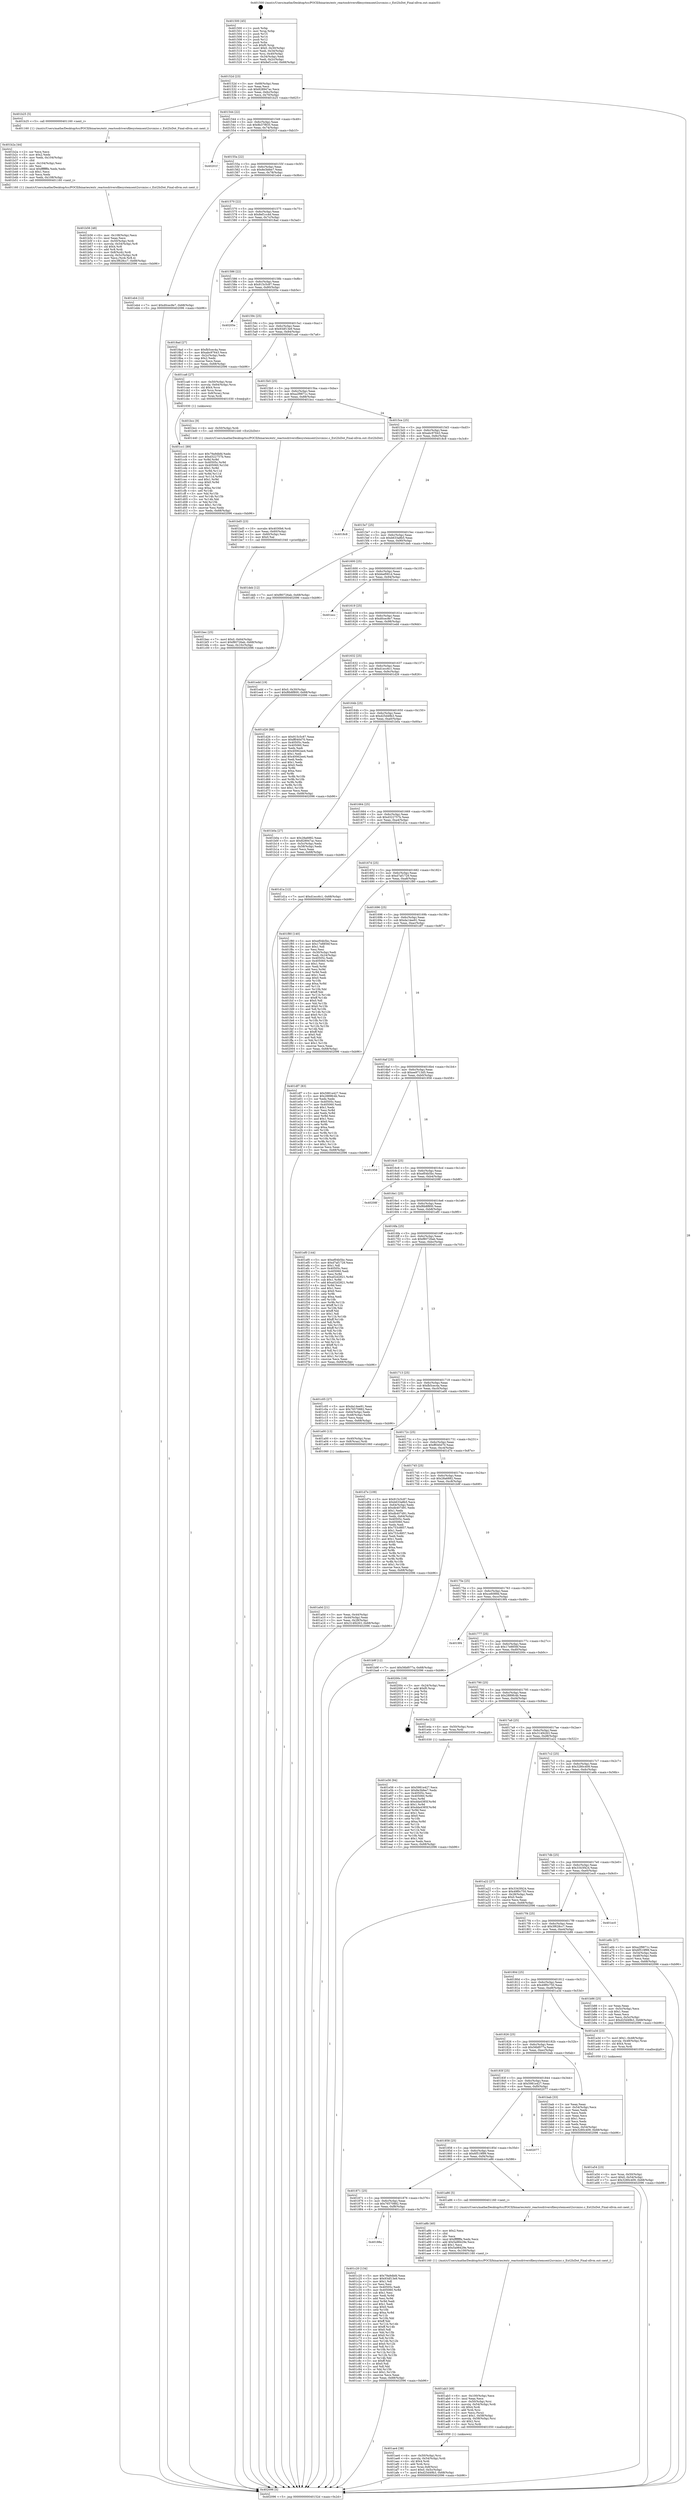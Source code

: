 digraph "0x401500" {
  label = "0x401500 (/mnt/c/Users/mathe/Desktop/tcc/POCII/binaries/extr_reactosdriversfilesystemsext2srcmisc.c_Ext2IsDot_Final-ollvm.out::main(0))"
  labelloc = "t"
  node[shape=record]

  Entry [label="",width=0.3,height=0.3,shape=circle,fillcolor=black,style=filled]
  "0x40152d" [label="{
     0x40152d [23]\l
     | [instrs]\l
     &nbsp;&nbsp;0x40152d \<+3\>: mov -0x68(%rbp),%eax\l
     &nbsp;&nbsp;0x401530 \<+2\>: mov %eax,%ecx\l
     &nbsp;&nbsp;0x401532 \<+6\>: sub $0x828947ac,%ecx\l
     &nbsp;&nbsp;0x401538 \<+3\>: mov %eax,-0x6c(%rbp)\l
     &nbsp;&nbsp;0x40153b \<+3\>: mov %ecx,-0x70(%rbp)\l
     &nbsp;&nbsp;0x40153e \<+6\>: je 0000000000401b25 \<main+0x625\>\l
  }"]
  "0x401b25" [label="{
     0x401b25 [5]\l
     | [instrs]\l
     &nbsp;&nbsp;0x401b25 \<+5\>: call 0000000000401160 \<next_i\>\l
     | [calls]\l
     &nbsp;&nbsp;0x401160 \{1\} (/mnt/c/Users/mathe/Desktop/tcc/POCII/binaries/extr_reactosdriversfilesystemsext2srcmisc.c_Ext2IsDot_Final-ollvm.out::next_i)\l
  }"]
  "0x401544" [label="{
     0x401544 [22]\l
     | [instrs]\l
     &nbsp;&nbsp;0x401544 \<+5\>: jmp 0000000000401549 \<main+0x49\>\l
     &nbsp;&nbsp;0x401549 \<+3\>: mov -0x6c(%rbp),%eax\l
     &nbsp;&nbsp;0x40154c \<+5\>: sub $0x8b37f835,%eax\l
     &nbsp;&nbsp;0x401551 \<+3\>: mov %eax,-0x74(%rbp)\l
     &nbsp;&nbsp;0x401554 \<+6\>: je 000000000040201f \<main+0xb1f\>\l
  }"]
  Exit [label="",width=0.3,height=0.3,shape=circle,fillcolor=black,style=filled,peripheries=2]
  "0x40201f" [label="{
     0x40201f\l
  }", style=dashed]
  "0x40155a" [label="{
     0x40155a [22]\l
     | [instrs]\l
     &nbsp;&nbsp;0x40155a \<+5\>: jmp 000000000040155f \<main+0x5f\>\l
     &nbsp;&nbsp;0x40155f \<+3\>: mov -0x6c(%rbp),%eax\l
     &nbsp;&nbsp;0x401562 \<+5\>: sub $0x8e3bfee7,%eax\l
     &nbsp;&nbsp;0x401567 \<+3\>: mov %eax,-0x78(%rbp)\l
     &nbsp;&nbsp;0x40156a \<+6\>: je 0000000000401eb4 \<main+0x9b4\>\l
  }"]
  "0x401e56" [label="{
     0x401e56 [94]\l
     | [instrs]\l
     &nbsp;&nbsp;0x401e56 \<+5\>: mov $0x5981e427,%ecx\l
     &nbsp;&nbsp;0x401e5b \<+5\>: mov $0x8e3bfee7,%edx\l
     &nbsp;&nbsp;0x401e60 \<+7\>: mov 0x40505c,%esi\l
     &nbsp;&nbsp;0x401e67 \<+8\>: mov 0x405060,%r8d\l
     &nbsp;&nbsp;0x401e6f \<+3\>: mov %esi,%r9d\l
     &nbsp;&nbsp;0x401e72 \<+7\>: sub $0xdda4385f,%r9d\l
     &nbsp;&nbsp;0x401e79 \<+4\>: sub $0x1,%r9d\l
     &nbsp;&nbsp;0x401e7d \<+7\>: add $0xdda4385f,%r9d\l
     &nbsp;&nbsp;0x401e84 \<+4\>: imul %r9d,%esi\l
     &nbsp;&nbsp;0x401e88 \<+3\>: and $0x1,%esi\l
     &nbsp;&nbsp;0x401e8b \<+3\>: cmp $0x0,%esi\l
     &nbsp;&nbsp;0x401e8e \<+4\>: sete %r10b\l
     &nbsp;&nbsp;0x401e92 \<+4\>: cmp $0xa,%r8d\l
     &nbsp;&nbsp;0x401e96 \<+4\>: setl %r11b\l
     &nbsp;&nbsp;0x401e9a \<+3\>: mov %r10b,%bl\l
     &nbsp;&nbsp;0x401e9d \<+3\>: and %r11b,%bl\l
     &nbsp;&nbsp;0x401ea0 \<+3\>: xor %r11b,%r10b\l
     &nbsp;&nbsp;0x401ea3 \<+3\>: or %r10b,%bl\l
     &nbsp;&nbsp;0x401ea6 \<+3\>: test $0x1,%bl\l
     &nbsp;&nbsp;0x401ea9 \<+3\>: cmovne %edx,%ecx\l
     &nbsp;&nbsp;0x401eac \<+3\>: mov %ecx,-0x68(%rbp)\l
     &nbsp;&nbsp;0x401eaf \<+5\>: jmp 0000000000402096 \<main+0xb96\>\l
  }"]
  "0x401eb4" [label="{
     0x401eb4 [12]\l
     | [instrs]\l
     &nbsp;&nbsp;0x401eb4 \<+7\>: movl $0xd0cec8e7,-0x68(%rbp)\l
     &nbsp;&nbsp;0x401ebb \<+5\>: jmp 0000000000402096 \<main+0xb96\>\l
  }"]
  "0x401570" [label="{
     0x401570 [22]\l
     | [instrs]\l
     &nbsp;&nbsp;0x401570 \<+5\>: jmp 0000000000401575 \<main+0x75\>\l
     &nbsp;&nbsp;0x401575 \<+3\>: mov -0x6c(%rbp),%eax\l
     &nbsp;&nbsp;0x401578 \<+5\>: sub $0x8ef1cc4d,%eax\l
     &nbsp;&nbsp;0x40157d \<+3\>: mov %eax,-0x7c(%rbp)\l
     &nbsp;&nbsp;0x401580 \<+6\>: je 00000000004018ad \<main+0x3ad\>\l
  }"]
  "0x401cc1" [label="{
     0x401cc1 [89]\l
     | [instrs]\l
     &nbsp;&nbsp;0x401cc1 \<+5\>: mov $0x79a9dbfd,%edx\l
     &nbsp;&nbsp;0x401cc6 \<+5\>: mov $0xd322757b,%esi\l
     &nbsp;&nbsp;0x401ccb \<+3\>: xor %r8d,%r8d\l
     &nbsp;&nbsp;0x401cce \<+8\>: mov 0x40505c,%r9d\l
     &nbsp;&nbsp;0x401cd6 \<+8\>: mov 0x405060,%r10d\l
     &nbsp;&nbsp;0x401cde \<+4\>: sub $0x1,%r8d\l
     &nbsp;&nbsp;0x401ce2 \<+3\>: mov %r9d,%r11d\l
     &nbsp;&nbsp;0x401ce5 \<+3\>: add %r8d,%r11d\l
     &nbsp;&nbsp;0x401ce8 \<+4\>: imul %r11d,%r9d\l
     &nbsp;&nbsp;0x401cec \<+4\>: and $0x1,%r9d\l
     &nbsp;&nbsp;0x401cf0 \<+4\>: cmp $0x0,%r9d\l
     &nbsp;&nbsp;0x401cf4 \<+3\>: sete %bl\l
     &nbsp;&nbsp;0x401cf7 \<+4\>: cmp $0xa,%r10d\l
     &nbsp;&nbsp;0x401cfb \<+4\>: setl %r14b\l
     &nbsp;&nbsp;0x401cff \<+3\>: mov %bl,%r15b\l
     &nbsp;&nbsp;0x401d02 \<+3\>: and %r14b,%r15b\l
     &nbsp;&nbsp;0x401d05 \<+3\>: xor %r14b,%bl\l
     &nbsp;&nbsp;0x401d08 \<+3\>: or %bl,%r15b\l
     &nbsp;&nbsp;0x401d0b \<+4\>: test $0x1,%r15b\l
     &nbsp;&nbsp;0x401d0f \<+3\>: cmovne %esi,%edx\l
     &nbsp;&nbsp;0x401d12 \<+3\>: mov %edx,-0x68(%rbp)\l
     &nbsp;&nbsp;0x401d15 \<+5\>: jmp 0000000000402096 \<main+0xb96\>\l
  }"]
  "0x4018ad" [label="{
     0x4018ad [27]\l
     | [instrs]\l
     &nbsp;&nbsp;0x4018ad \<+5\>: mov $0xfb5cec4a,%eax\l
     &nbsp;&nbsp;0x4018b2 \<+5\>: mov $0xabc97643,%ecx\l
     &nbsp;&nbsp;0x4018b7 \<+3\>: mov -0x2c(%rbp),%edx\l
     &nbsp;&nbsp;0x4018ba \<+3\>: cmp $0x2,%edx\l
     &nbsp;&nbsp;0x4018bd \<+3\>: cmovne %ecx,%eax\l
     &nbsp;&nbsp;0x4018c0 \<+3\>: mov %eax,-0x68(%rbp)\l
     &nbsp;&nbsp;0x4018c3 \<+5\>: jmp 0000000000402096 \<main+0xb96\>\l
  }"]
  "0x401586" [label="{
     0x401586 [22]\l
     | [instrs]\l
     &nbsp;&nbsp;0x401586 \<+5\>: jmp 000000000040158b \<main+0x8b\>\l
     &nbsp;&nbsp;0x40158b \<+3\>: mov -0x6c(%rbp),%eax\l
     &nbsp;&nbsp;0x40158e \<+5\>: sub $0x915c5c87,%eax\l
     &nbsp;&nbsp;0x401593 \<+3\>: mov %eax,-0x80(%rbp)\l
     &nbsp;&nbsp;0x401596 \<+6\>: je 000000000040205e \<main+0xb5e\>\l
  }"]
  "0x402096" [label="{
     0x402096 [5]\l
     | [instrs]\l
     &nbsp;&nbsp;0x402096 \<+5\>: jmp 000000000040152d \<main+0x2d\>\l
  }"]
  "0x401500" [label="{
     0x401500 [45]\l
     | [instrs]\l
     &nbsp;&nbsp;0x401500 \<+1\>: push %rbp\l
     &nbsp;&nbsp;0x401501 \<+3\>: mov %rsp,%rbp\l
     &nbsp;&nbsp;0x401504 \<+2\>: push %r15\l
     &nbsp;&nbsp;0x401506 \<+2\>: push %r14\l
     &nbsp;&nbsp;0x401508 \<+2\>: push %r12\l
     &nbsp;&nbsp;0x40150a \<+1\>: push %rbx\l
     &nbsp;&nbsp;0x40150b \<+7\>: sub $0xf0,%rsp\l
     &nbsp;&nbsp;0x401512 \<+7\>: movl $0x0,-0x30(%rbp)\l
     &nbsp;&nbsp;0x401519 \<+3\>: mov %edi,-0x34(%rbp)\l
     &nbsp;&nbsp;0x40151c \<+4\>: mov %rsi,-0x40(%rbp)\l
     &nbsp;&nbsp;0x401520 \<+3\>: mov -0x34(%rbp),%edi\l
     &nbsp;&nbsp;0x401523 \<+3\>: mov %edi,-0x2c(%rbp)\l
     &nbsp;&nbsp;0x401526 \<+7\>: movl $0x8ef1cc4d,-0x68(%rbp)\l
  }"]
  "0x40188a" [label="{
     0x40188a\l
  }", style=dashed]
  "0x40205e" [label="{
     0x40205e\l
  }", style=dashed]
  "0x40159c" [label="{
     0x40159c [25]\l
     | [instrs]\l
     &nbsp;&nbsp;0x40159c \<+5\>: jmp 00000000004015a1 \<main+0xa1\>\l
     &nbsp;&nbsp;0x4015a1 \<+3\>: mov -0x6c(%rbp),%eax\l
     &nbsp;&nbsp;0x4015a4 \<+5\>: sub $0x93df13e9,%eax\l
     &nbsp;&nbsp;0x4015a9 \<+6\>: mov %eax,-0x84(%rbp)\l
     &nbsp;&nbsp;0x4015af \<+6\>: je 0000000000401ca6 \<main+0x7a6\>\l
  }"]
  "0x401c20" [label="{
     0x401c20 [134]\l
     | [instrs]\l
     &nbsp;&nbsp;0x401c20 \<+5\>: mov $0x79a9dbfd,%eax\l
     &nbsp;&nbsp;0x401c25 \<+5\>: mov $0x93df13e9,%ecx\l
     &nbsp;&nbsp;0x401c2a \<+2\>: mov $0x1,%dl\l
     &nbsp;&nbsp;0x401c2c \<+2\>: xor %esi,%esi\l
     &nbsp;&nbsp;0x401c2e \<+7\>: mov 0x40505c,%edi\l
     &nbsp;&nbsp;0x401c35 \<+8\>: mov 0x405060,%r8d\l
     &nbsp;&nbsp;0x401c3d \<+3\>: sub $0x1,%esi\l
     &nbsp;&nbsp;0x401c40 \<+3\>: mov %edi,%r9d\l
     &nbsp;&nbsp;0x401c43 \<+3\>: add %esi,%r9d\l
     &nbsp;&nbsp;0x401c46 \<+4\>: imul %r9d,%edi\l
     &nbsp;&nbsp;0x401c4a \<+3\>: and $0x1,%edi\l
     &nbsp;&nbsp;0x401c4d \<+3\>: cmp $0x0,%edi\l
     &nbsp;&nbsp;0x401c50 \<+4\>: sete %r10b\l
     &nbsp;&nbsp;0x401c54 \<+4\>: cmp $0xa,%r8d\l
     &nbsp;&nbsp;0x401c58 \<+4\>: setl %r11b\l
     &nbsp;&nbsp;0x401c5c \<+3\>: mov %r10b,%bl\l
     &nbsp;&nbsp;0x401c5f \<+3\>: xor $0xff,%bl\l
     &nbsp;&nbsp;0x401c62 \<+3\>: mov %r11b,%r14b\l
     &nbsp;&nbsp;0x401c65 \<+4\>: xor $0xff,%r14b\l
     &nbsp;&nbsp;0x401c69 \<+3\>: xor $0x0,%dl\l
     &nbsp;&nbsp;0x401c6c \<+3\>: mov %bl,%r15b\l
     &nbsp;&nbsp;0x401c6f \<+4\>: and $0x0,%r15b\l
     &nbsp;&nbsp;0x401c73 \<+3\>: and %dl,%r10b\l
     &nbsp;&nbsp;0x401c76 \<+3\>: mov %r14b,%r12b\l
     &nbsp;&nbsp;0x401c79 \<+4\>: and $0x0,%r12b\l
     &nbsp;&nbsp;0x401c7d \<+3\>: and %dl,%r11b\l
     &nbsp;&nbsp;0x401c80 \<+3\>: or %r10b,%r15b\l
     &nbsp;&nbsp;0x401c83 \<+3\>: or %r11b,%r12b\l
     &nbsp;&nbsp;0x401c86 \<+3\>: xor %r12b,%r15b\l
     &nbsp;&nbsp;0x401c89 \<+3\>: or %r14b,%bl\l
     &nbsp;&nbsp;0x401c8c \<+3\>: xor $0xff,%bl\l
     &nbsp;&nbsp;0x401c8f \<+3\>: or $0x0,%dl\l
     &nbsp;&nbsp;0x401c92 \<+2\>: and %dl,%bl\l
     &nbsp;&nbsp;0x401c94 \<+3\>: or %bl,%r15b\l
     &nbsp;&nbsp;0x401c97 \<+4\>: test $0x1,%r15b\l
     &nbsp;&nbsp;0x401c9b \<+3\>: cmovne %ecx,%eax\l
     &nbsp;&nbsp;0x401c9e \<+3\>: mov %eax,-0x68(%rbp)\l
     &nbsp;&nbsp;0x401ca1 \<+5\>: jmp 0000000000402096 \<main+0xb96\>\l
  }"]
  "0x401ca6" [label="{
     0x401ca6 [27]\l
     | [instrs]\l
     &nbsp;&nbsp;0x401ca6 \<+4\>: mov -0x50(%rbp),%rax\l
     &nbsp;&nbsp;0x401caa \<+4\>: movslq -0x64(%rbp),%rcx\l
     &nbsp;&nbsp;0x401cae \<+4\>: shl $0x4,%rcx\l
     &nbsp;&nbsp;0x401cb2 \<+3\>: add %rcx,%rax\l
     &nbsp;&nbsp;0x401cb5 \<+4\>: mov 0x8(%rax),%rax\l
     &nbsp;&nbsp;0x401cb9 \<+3\>: mov %rax,%rdi\l
     &nbsp;&nbsp;0x401cbc \<+5\>: call 0000000000401030 \<free@plt\>\l
     | [calls]\l
     &nbsp;&nbsp;0x401030 \{1\} (unknown)\l
  }"]
  "0x4015b5" [label="{
     0x4015b5 [25]\l
     | [instrs]\l
     &nbsp;&nbsp;0x4015b5 \<+5\>: jmp 00000000004015ba \<main+0xba\>\l
     &nbsp;&nbsp;0x4015ba \<+3\>: mov -0x6c(%rbp),%eax\l
     &nbsp;&nbsp;0x4015bd \<+5\>: sub $0xa2f9871c,%eax\l
     &nbsp;&nbsp;0x4015c2 \<+6\>: mov %eax,-0x88(%rbp)\l
     &nbsp;&nbsp;0x4015c8 \<+6\>: je 0000000000401bcc \<main+0x6cc\>\l
  }"]
  "0x401bec" [label="{
     0x401bec [25]\l
     | [instrs]\l
     &nbsp;&nbsp;0x401bec \<+7\>: movl $0x0,-0x64(%rbp)\l
     &nbsp;&nbsp;0x401bf3 \<+7\>: movl $0xf80726ab,-0x68(%rbp)\l
     &nbsp;&nbsp;0x401bfa \<+6\>: mov %eax,-0x10c(%rbp)\l
     &nbsp;&nbsp;0x401c00 \<+5\>: jmp 0000000000402096 \<main+0xb96\>\l
  }"]
  "0x401bcc" [label="{
     0x401bcc [9]\l
     | [instrs]\l
     &nbsp;&nbsp;0x401bcc \<+4\>: mov -0x50(%rbp),%rdi\l
     &nbsp;&nbsp;0x401bd0 \<+5\>: call 0000000000401440 \<Ext2IsDot\>\l
     | [calls]\l
     &nbsp;&nbsp;0x401440 \{1\} (/mnt/c/Users/mathe/Desktop/tcc/POCII/binaries/extr_reactosdriversfilesystemsext2srcmisc.c_Ext2IsDot_Final-ollvm.out::Ext2IsDot)\l
  }"]
  "0x4015ce" [label="{
     0x4015ce [25]\l
     | [instrs]\l
     &nbsp;&nbsp;0x4015ce \<+5\>: jmp 00000000004015d3 \<main+0xd3\>\l
     &nbsp;&nbsp;0x4015d3 \<+3\>: mov -0x6c(%rbp),%eax\l
     &nbsp;&nbsp;0x4015d6 \<+5\>: sub $0xabc97643,%eax\l
     &nbsp;&nbsp;0x4015db \<+6\>: mov %eax,-0x8c(%rbp)\l
     &nbsp;&nbsp;0x4015e1 \<+6\>: je 00000000004018c8 \<main+0x3c8\>\l
  }"]
  "0x401bd5" [label="{
     0x401bd5 [23]\l
     | [instrs]\l
     &nbsp;&nbsp;0x401bd5 \<+10\>: movabs $0x4030b6,%rdi\l
     &nbsp;&nbsp;0x401bdf \<+3\>: mov %eax,-0x60(%rbp)\l
     &nbsp;&nbsp;0x401be2 \<+3\>: mov -0x60(%rbp),%esi\l
     &nbsp;&nbsp;0x401be5 \<+2\>: mov $0x0,%al\l
     &nbsp;&nbsp;0x401be7 \<+5\>: call 0000000000401040 \<printf@plt\>\l
     | [calls]\l
     &nbsp;&nbsp;0x401040 \{1\} (unknown)\l
  }"]
  "0x4018c8" [label="{
     0x4018c8\l
  }", style=dashed]
  "0x4015e7" [label="{
     0x4015e7 [25]\l
     | [instrs]\l
     &nbsp;&nbsp;0x4015e7 \<+5\>: jmp 00000000004015ec \<main+0xec\>\l
     &nbsp;&nbsp;0x4015ec \<+3\>: mov -0x6c(%rbp),%eax\l
     &nbsp;&nbsp;0x4015ef \<+5\>: sub $0xb633a8b5,%eax\l
     &nbsp;&nbsp;0x4015f4 \<+6\>: mov %eax,-0x90(%rbp)\l
     &nbsp;&nbsp;0x4015fa \<+6\>: je 0000000000401deb \<main+0x8eb\>\l
  }"]
  "0x401b56" [label="{
     0x401b56 [48]\l
     | [instrs]\l
     &nbsp;&nbsp;0x401b56 \<+6\>: mov -0x108(%rbp),%ecx\l
     &nbsp;&nbsp;0x401b5c \<+3\>: imul %eax,%ecx\l
     &nbsp;&nbsp;0x401b5f \<+4\>: mov -0x50(%rbp),%rdi\l
     &nbsp;&nbsp;0x401b63 \<+4\>: movslq -0x54(%rbp),%r8\l
     &nbsp;&nbsp;0x401b67 \<+4\>: shl $0x4,%r8\l
     &nbsp;&nbsp;0x401b6b \<+3\>: add %r8,%rdi\l
     &nbsp;&nbsp;0x401b6e \<+4\>: mov 0x8(%rdi),%rdi\l
     &nbsp;&nbsp;0x401b72 \<+4\>: movslq -0x5c(%rbp),%r8\l
     &nbsp;&nbsp;0x401b76 \<+4\>: mov %ecx,(%rdi,%r8,4)\l
     &nbsp;&nbsp;0x401b7a \<+7\>: movl $0x3f628cc7,-0x68(%rbp)\l
     &nbsp;&nbsp;0x401b81 \<+5\>: jmp 0000000000402096 \<main+0xb96\>\l
  }"]
  "0x401deb" [label="{
     0x401deb [12]\l
     | [instrs]\l
     &nbsp;&nbsp;0x401deb \<+7\>: movl $0xf80726ab,-0x68(%rbp)\l
     &nbsp;&nbsp;0x401df2 \<+5\>: jmp 0000000000402096 \<main+0xb96\>\l
  }"]
  "0x401600" [label="{
     0x401600 [25]\l
     | [instrs]\l
     &nbsp;&nbsp;0x401600 \<+5\>: jmp 0000000000401605 \<main+0x105\>\l
     &nbsp;&nbsp;0x401605 \<+3\>: mov -0x6c(%rbp),%eax\l
     &nbsp;&nbsp;0x401608 \<+5\>: sub $0xbbef081d,%eax\l
     &nbsp;&nbsp;0x40160d \<+6\>: mov %eax,-0x94(%rbp)\l
     &nbsp;&nbsp;0x401613 \<+6\>: je 0000000000401ecc \<main+0x9cc\>\l
  }"]
  "0x401b2a" [label="{
     0x401b2a [44]\l
     | [instrs]\l
     &nbsp;&nbsp;0x401b2a \<+2\>: xor %ecx,%ecx\l
     &nbsp;&nbsp;0x401b2c \<+5\>: mov $0x2,%edx\l
     &nbsp;&nbsp;0x401b31 \<+6\>: mov %edx,-0x104(%rbp)\l
     &nbsp;&nbsp;0x401b37 \<+1\>: cltd\l
     &nbsp;&nbsp;0x401b38 \<+6\>: mov -0x104(%rbp),%esi\l
     &nbsp;&nbsp;0x401b3e \<+2\>: idiv %esi\l
     &nbsp;&nbsp;0x401b40 \<+6\>: imul $0xfffffffe,%edx,%edx\l
     &nbsp;&nbsp;0x401b46 \<+3\>: sub $0x1,%ecx\l
     &nbsp;&nbsp;0x401b49 \<+2\>: sub %ecx,%edx\l
     &nbsp;&nbsp;0x401b4b \<+6\>: mov %edx,-0x108(%rbp)\l
     &nbsp;&nbsp;0x401b51 \<+5\>: call 0000000000401160 \<next_i\>\l
     | [calls]\l
     &nbsp;&nbsp;0x401160 \{1\} (/mnt/c/Users/mathe/Desktop/tcc/POCII/binaries/extr_reactosdriversfilesystemsext2srcmisc.c_Ext2IsDot_Final-ollvm.out::next_i)\l
  }"]
  "0x401ecc" [label="{
     0x401ecc\l
  }", style=dashed]
  "0x401619" [label="{
     0x401619 [25]\l
     | [instrs]\l
     &nbsp;&nbsp;0x401619 \<+5\>: jmp 000000000040161e \<main+0x11e\>\l
     &nbsp;&nbsp;0x40161e \<+3\>: mov -0x6c(%rbp),%eax\l
     &nbsp;&nbsp;0x401621 \<+5\>: sub $0xd0cec8e7,%eax\l
     &nbsp;&nbsp;0x401626 \<+6\>: mov %eax,-0x98(%rbp)\l
     &nbsp;&nbsp;0x40162c \<+6\>: je 0000000000401edd \<main+0x9dd\>\l
  }"]
  "0x401ae4" [label="{
     0x401ae4 [38]\l
     | [instrs]\l
     &nbsp;&nbsp;0x401ae4 \<+4\>: mov -0x50(%rbp),%rsi\l
     &nbsp;&nbsp;0x401ae8 \<+4\>: movslq -0x54(%rbp),%rdi\l
     &nbsp;&nbsp;0x401aec \<+4\>: shl $0x4,%rdi\l
     &nbsp;&nbsp;0x401af0 \<+3\>: add %rdi,%rsi\l
     &nbsp;&nbsp;0x401af3 \<+4\>: mov %rax,0x8(%rsi)\l
     &nbsp;&nbsp;0x401af7 \<+7\>: movl $0x0,-0x5c(%rbp)\l
     &nbsp;&nbsp;0x401afe \<+7\>: movl $0xd25d49b3,-0x68(%rbp)\l
     &nbsp;&nbsp;0x401b05 \<+5\>: jmp 0000000000402096 \<main+0xb96\>\l
  }"]
  "0x401edd" [label="{
     0x401edd [19]\l
     | [instrs]\l
     &nbsp;&nbsp;0x401edd \<+7\>: movl $0x0,-0x30(%rbp)\l
     &nbsp;&nbsp;0x401ee4 \<+7\>: movl $0xf6b8f800,-0x68(%rbp)\l
     &nbsp;&nbsp;0x401eeb \<+5\>: jmp 0000000000402096 \<main+0xb96\>\l
  }"]
  "0x401632" [label="{
     0x401632 [25]\l
     | [instrs]\l
     &nbsp;&nbsp;0x401632 \<+5\>: jmp 0000000000401637 \<main+0x137\>\l
     &nbsp;&nbsp;0x401637 \<+3\>: mov -0x6c(%rbp),%eax\l
     &nbsp;&nbsp;0x40163a \<+5\>: sub $0xd1ecc6c1,%eax\l
     &nbsp;&nbsp;0x40163f \<+6\>: mov %eax,-0x9c(%rbp)\l
     &nbsp;&nbsp;0x401645 \<+6\>: je 0000000000401d26 \<main+0x826\>\l
  }"]
  "0x401ab3" [label="{
     0x401ab3 [49]\l
     | [instrs]\l
     &nbsp;&nbsp;0x401ab3 \<+6\>: mov -0x100(%rbp),%ecx\l
     &nbsp;&nbsp;0x401ab9 \<+3\>: imul %eax,%ecx\l
     &nbsp;&nbsp;0x401abc \<+4\>: mov -0x50(%rbp),%rsi\l
     &nbsp;&nbsp;0x401ac0 \<+4\>: movslq -0x54(%rbp),%rdi\l
     &nbsp;&nbsp;0x401ac4 \<+4\>: shl $0x4,%rdi\l
     &nbsp;&nbsp;0x401ac8 \<+3\>: add %rdi,%rsi\l
     &nbsp;&nbsp;0x401acb \<+2\>: mov %ecx,(%rsi)\l
     &nbsp;&nbsp;0x401acd \<+7\>: movl $0x1,-0x58(%rbp)\l
     &nbsp;&nbsp;0x401ad4 \<+4\>: movslq -0x58(%rbp),%rsi\l
     &nbsp;&nbsp;0x401ad8 \<+4\>: shl $0x2,%rsi\l
     &nbsp;&nbsp;0x401adc \<+3\>: mov %rsi,%rdi\l
     &nbsp;&nbsp;0x401adf \<+5\>: call 0000000000401050 \<malloc@plt\>\l
     | [calls]\l
     &nbsp;&nbsp;0x401050 \{1\} (unknown)\l
  }"]
  "0x401d26" [label="{
     0x401d26 [88]\l
     | [instrs]\l
     &nbsp;&nbsp;0x401d26 \<+5\>: mov $0x915c5c87,%eax\l
     &nbsp;&nbsp;0x401d2b \<+5\>: mov $0xff040d70,%ecx\l
     &nbsp;&nbsp;0x401d30 \<+7\>: mov 0x40505c,%edx\l
     &nbsp;&nbsp;0x401d37 \<+7\>: mov 0x405060,%esi\l
     &nbsp;&nbsp;0x401d3e \<+2\>: mov %edx,%edi\l
     &nbsp;&nbsp;0x401d40 \<+6\>: sub $0x40062ee4,%edi\l
     &nbsp;&nbsp;0x401d46 \<+3\>: sub $0x1,%edi\l
     &nbsp;&nbsp;0x401d49 \<+6\>: add $0x40062ee4,%edi\l
     &nbsp;&nbsp;0x401d4f \<+3\>: imul %edi,%edx\l
     &nbsp;&nbsp;0x401d52 \<+3\>: and $0x1,%edx\l
     &nbsp;&nbsp;0x401d55 \<+3\>: cmp $0x0,%edx\l
     &nbsp;&nbsp;0x401d58 \<+4\>: sete %r8b\l
     &nbsp;&nbsp;0x401d5c \<+3\>: cmp $0xa,%esi\l
     &nbsp;&nbsp;0x401d5f \<+4\>: setl %r9b\l
     &nbsp;&nbsp;0x401d63 \<+3\>: mov %r8b,%r10b\l
     &nbsp;&nbsp;0x401d66 \<+3\>: and %r9b,%r10b\l
     &nbsp;&nbsp;0x401d69 \<+3\>: xor %r9b,%r8b\l
     &nbsp;&nbsp;0x401d6c \<+3\>: or %r8b,%r10b\l
     &nbsp;&nbsp;0x401d6f \<+4\>: test $0x1,%r10b\l
     &nbsp;&nbsp;0x401d73 \<+3\>: cmovne %ecx,%eax\l
     &nbsp;&nbsp;0x401d76 \<+3\>: mov %eax,-0x68(%rbp)\l
     &nbsp;&nbsp;0x401d79 \<+5\>: jmp 0000000000402096 \<main+0xb96\>\l
  }"]
  "0x40164b" [label="{
     0x40164b [25]\l
     | [instrs]\l
     &nbsp;&nbsp;0x40164b \<+5\>: jmp 0000000000401650 \<main+0x150\>\l
     &nbsp;&nbsp;0x401650 \<+3\>: mov -0x6c(%rbp),%eax\l
     &nbsp;&nbsp;0x401653 \<+5\>: sub $0xd25d49b3,%eax\l
     &nbsp;&nbsp;0x401658 \<+6\>: mov %eax,-0xa0(%rbp)\l
     &nbsp;&nbsp;0x40165e \<+6\>: je 0000000000401b0a \<main+0x60a\>\l
  }"]
  "0x401a8b" [label="{
     0x401a8b [40]\l
     | [instrs]\l
     &nbsp;&nbsp;0x401a8b \<+5\>: mov $0x2,%ecx\l
     &nbsp;&nbsp;0x401a90 \<+1\>: cltd\l
     &nbsp;&nbsp;0x401a91 \<+2\>: idiv %ecx\l
     &nbsp;&nbsp;0x401a93 \<+6\>: imul $0xfffffffe,%edx,%ecx\l
     &nbsp;&nbsp;0x401a99 \<+6\>: add $0x5a98429e,%ecx\l
     &nbsp;&nbsp;0x401a9f \<+3\>: add $0x1,%ecx\l
     &nbsp;&nbsp;0x401aa2 \<+6\>: sub $0x5a98429e,%ecx\l
     &nbsp;&nbsp;0x401aa8 \<+6\>: mov %ecx,-0x100(%rbp)\l
     &nbsp;&nbsp;0x401aae \<+5\>: call 0000000000401160 \<next_i\>\l
     | [calls]\l
     &nbsp;&nbsp;0x401160 \{1\} (/mnt/c/Users/mathe/Desktop/tcc/POCII/binaries/extr_reactosdriversfilesystemsext2srcmisc.c_Ext2IsDot_Final-ollvm.out::next_i)\l
  }"]
  "0x401b0a" [label="{
     0x401b0a [27]\l
     | [instrs]\l
     &nbsp;&nbsp;0x401b0a \<+5\>: mov $0x28a6882,%eax\l
     &nbsp;&nbsp;0x401b0f \<+5\>: mov $0x828947ac,%ecx\l
     &nbsp;&nbsp;0x401b14 \<+3\>: mov -0x5c(%rbp),%edx\l
     &nbsp;&nbsp;0x401b17 \<+3\>: cmp -0x58(%rbp),%edx\l
     &nbsp;&nbsp;0x401b1a \<+3\>: cmovl %ecx,%eax\l
     &nbsp;&nbsp;0x401b1d \<+3\>: mov %eax,-0x68(%rbp)\l
     &nbsp;&nbsp;0x401b20 \<+5\>: jmp 0000000000402096 \<main+0xb96\>\l
  }"]
  "0x401664" [label="{
     0x401664 [25]\l
     | [instrs]\l
     &nbsp;&nbsp;0x401664 \<+5\>: jmp 0000000000401669 \<main+0x169\>\l
     &nbsp;&nbsp;0x401669 \<+3\>: mov -0x6c(%rbp),%eax\l
     &nbsp;&nbsp;0x40166c \<+5\>: sub $0xd322757b,%eax\l
     &nbsp;&nbsp;0x401671 \<+6\>: mov %eax,-0xa4(%rbp)\l
     &nbsp;&nbsp;0x401677 \<+6\>: je 0000000000401d1a \<main+0x81a\>\l
  }"]
  "0x401871" [label="{
     0x401871 [25]\l
     | [instrs]\l
     &nbsp;&nbsp;0x401871 \<+5\>: jmp 0000000000401876 \<main+0x376\>\l
     &nbsp;&nbsp;0x401876 \<+3\>: mov -0x6c(%rbp),%eax\l
     &nbsp;&nbsp;0x401879 \<+5\>: sub $0x76570882,%eax\l
     &nbsp;&nbsp;0x40187e \<+6\>: mov %eax,-0xf8(%rbp)\l
     &nbsp;&nbsp;0x401884 \<+6\>: je 0000000000401c20 \<main+0x720\>\l
  }"]
  "0x401d1a" [label="{
     0x401d1a [12]\l
     | [instrs]\l
     &nbsp;&nbsp;0x401d1a \<+7\>: movl $0xd1ecc6c1,-0x68(%rbp)\l
     &nbsp;&nbsp;0x401d21 \<+5\>: jmp 0000000000402096 \<main+0xb96\>\l
  }"]
  "0x40167d" [label="{
     0x40167d [25]\l
     | [instrs]\l
     &nbsp;&nbsp;0x40167d \<+5\>: jmp 0000000000401682 \<main+0x182\>\l
     &nbsp;&nbsp;0x401682 \<+3\>: mov -0x6c(%rbp),%eax\l
     &nbsp;&nbsp;0x401685 \<+5\>: sub $0xd7af1729,%eax\l
     &nbsp;&nbsp;0x40168a \<+6\>: mov %eax,-0xa8(%rbp)\l
     &nbsp;&nbsp;0x401690 \<+6\>: je 0000000000401f80 \<main+0xa80\>\l
  }"]
  "0x401a86" [label="{
     0x401a86 [5]\l
     | [instrs]\l
     &nbsp;&nbsp;0x401a86 \<+5\>: call 0000000000401160 \<next_i\>\l
     | [calls]\l
     &nbsp;&nbsp;0x401160 \{1\} (/mnt/c/Users/mathe/Desktop/tcc/POCII/binaries/extr_reactosdriversfilesystemsext2srcmisc.c_Ext2IsDot_Final-ollvm.out::next_i)\l
  }"]
  "0x401f80" [label="{
     0x401f80 [140]\l
     | [instrs]\l
     &nbsp;&nbsp;0x401f80 \<+5\>: mov $0xef04b5bc,%eax\l
     &nbsp;&nbsp;0x401f85 \<+5\>: mov $0x17e8856f,%ecx\l
     &nbsp;&nbsp;0x401f8a \<+2\>: mov $0x1,%dl\l
     &nbsp;&nbsp;0x401f8c \<+2\>: xor %esi,%esi\l
     &nbsp;&nbsp;0x401f8e \<+3\>: mov -0x30(%rbp),%edi\l
     &nbsp;&nbsp;0x401f91 \<+3\>: mov %edi,-0x24(%rbp)\l
     &nbsp;&nbsp;0x401f94 \<+7\>: mov 0x40505c,%edi\l
     &nbsp;&nbsp;0x401f9b \<+8\>: mov 0x405060,%r8d\l
     &nbsp;&nbsp;0x401fa3 \<+3\>: sub $0x1,%esi\l
     &nbsp;&nbsp;0x401fa6 \<+3\>: mov %edi,%r9d\l
     &nbsp;&nbsp;0x401fa9 \<+3\>: add %esi,%r9d\l
     &nbsp;&nbsp;0x401fac \<+4\>: imul %r9d,%edi\l
     &nbsp;&nbsp;0x401fb0 \<+3\>: and $0x1,%edi\l
     &nbsp;&nbsp;0x401fb3 \<+3\>: cmp $0x0,%edi\l
     &nbsp;&nbsp;0x401fb6 \<+4\>: sete %r10b\l
     &nbsp;&nbsp;0x401fba \<+4\>: cmp $0xa,%r8d\l
     &nbsp;&nbsp;0x401fbe \<+4\>: setl %r11b\l
     &nbsp;&nbsp;0x401fc2 \<+3\>: mov %r10b,%bl\l
     &nbsp;&nbsp;0x401fc5 \<+3\>: xor $0xff,%bl\l
     &nbsp;&nbsp;0x401fc8 \<+3\>: mov %r11b,%r14b\l
     &nbsp;&nbsp;0x401fcb \<+4\>: xor $0xff,%r14b\l
     &nbsp;&nbsp;0x401fcf \<+3\>: xor $0x0,%dl\l
     &nbsp;&nbsp;0x401fd2 \<+3\>: mov %bl,%r15b\l
     &nbsp;&nbsp;0x401fd5 \<+4\>: and $0x0,%r15b\l
     &nbsp;&nbsp;0x401fd9 \<+3\>: and %dl,%r10b\l
     &nbsp;&nbsp;0x401fdc \<+3\>: mov %r14b,%r12b\l
     &nbsp;&nbsp;0x401fdf \<+4\>: and $0x0,%r12b\l
     &nbsp;&nbsp;0x401fe3 \<+3\>: and %dl,%r11b\l
     &nbsp;&nbsp;0x401fe6 \<+3\>: or %r10b,%r15b\l
     &nbsp;&nbsp;0x401fe9 \<+3\>: or %r11b,%r12b\l
     &nbsp;&nbsp;0x401fec \<+3\>: xor %r12b,%r15b\l
     &nbsp;&nbsp;0x401fef \<+3\>: or %r14b,%bl\l
     &nbsp;&nbsp;0x401ff2 \<+3\>: xor $0xff,%bl\l
     &nbsp;&nbsp;0x401ff5 \<+3\>: or $0x0,%dl\l
     &nbsp;&nbsp;0x401ff8 \<+2\>: and %dl,%bl\l
     &nbsp;&nbsp;0x401ffa \<+3\>: or %bl,%r15b\l
     &nbsp;&nbsp;0x401ffd \<+4\>: test $0x1,%r15b\l
     &nbsp;&nbsp;0x402001 \<+3\>: cmovne %ecx,%eax\l
     &nbsp;&nbsp;0x402004 \<+3\>: mov %eax,-0x68(%rbp)\l
     &nbsp;&nbsp;0x402007 \<+5\>: jmp 0000000000402096 \<main+0xb96\>\l
  }"]
  "0x401696" [label="{
     0x401696 [25]\l
     | [instrs]\l
     &nbsp;&nbsp;0x401696 \<+5\>: jmp 000000000040169b \<main+0x19b\>\l
     &nbsp;&nbsp;0x40169b \<+3\>: mov -0x6c(%rbp),%eax\l
     &nbsp;&nbsp;0x40169e \<+5\>: sub $0xda14ee91,%eax\l
     &nbsp;&nbsp;0x4016a3 \<+6\>: mov %eax,-0xac(%rbp)\l
     &nbsp;&nbsp;0x4016a9 \<+6\>: je 0000000000401df7 \<main+0x8f7\>\l
  }"]
  "0x401858" [label="{
     0x401858 [25]\l
     | [instrs]\l
     &nbsp;&nbsp;0x401858 \<+5\>: jmp 000000000040185d \<main+0x35d\>\l
     &nbsp;&nbsp;0x40185d \<+3\>: mov -0x6c(%rbp),%eax\l
     &nbsp;&nbsp;0x401860 \<+5\>: sub $0x6f519f99,%eax\l
     &nbsp;&nbsp;0x401865 \<+6\>: mov %eax,-0xf4(%rbp)\l
     &nbsp;&nbsp;0x40186b \<+6\>: je 0000000000401a86 \<main+0x586\>\l
  }"]
  "0x401df7" [label="{
     0x401df7 [83]\l
     | [instrs]\l
     &nbsp;&nbsp;0x401df7 \<+5\>: mov $0x5981e427,%eax\l
     &nbsp;&nbsp;0x401dfc \<+5\>: mov $0x2889fc4b,%ecx\l
     &nbsp;&nbsp;0x401e01 \<+2\>: xor %edx,%edx\l
     &nbsp;&nbsp;0x401e03 \<+7\>: mov 0x40505c,%esi\l
     &nbsp;&nbsp;0x401e0a \<+7\>: mov 0x405060,%edi\l
     &nbsp;&nbsp;0x401e11 \<+3\>: sub $0x1,%edx\l
     &nbsp;&nbsp;0x401e14 \<+3\>: mov %esi,%r8d\l
     &nbsp;&nbsp;0x401e17 \<+3\>: add %edx,%r8d\l
     &nbsp;&nbsp;0x401e1a \<+4\>: imul %r8d,%esi\l
     &nbsp;&nbsp;0x401e1e \<+3\>: and $0x1,%esi\l
     &nbsp;&nbsp;0x401e21 \<+3\>: cmp $0x0,%esi\l
     &nbsp;&nbsp;0x401e24 \<+4\>: sete %r9b\l
     &nbsp;&nbsp;0x401e28 \<+3\>: cmp $0xa,%edi\l
     &nbsp;&nbsp;0x401e2b \<+4\>: setl %r10b\l
     &nbsp;&nbsp;0x401e2f \<+3\>: mov %r9b,%r11b\l
     &nbsp;&nbsp;0x401e32 \<+3\>: and %r10b,%r11b\l
     &nbsp;&nbsp;0x401e35 \<+3\>: xor %r10b,%r9b\l
     &nbsp;&nbsp;0x401e38 \<+3\>: or %r9b,%r11b\l
     &nbsp;&nbsp;0x401e3b \<+4\>: test $0x1,%r11b\l
     &nbsp;&nbsp;0x401e3f \<+3\>: cmovne %ecx,%eax\l
     &nbsp;&nbsp;0x401e42 \<+3\>: mov %eax,-0x68(%rbp)\l
     &nbsp;&nbsp;0x401e45 \<+5\>: jmp 0000000000402096 \<main+0xb96\>\l
  }"]
  "0x4016af" [label="{
     0x4016af [25]\l
     | [instrs]\l
     &nbsp;&nbsp;0x4016af \<+5\>: jmp 00000000004016b4 \<main+0x1b4\>\l
     &nbsp;&nbsp;0x4016b4 \<+3\>: mov -0x6c(%rbp),%eax\l
     &nbsp;&nbsp;0x4016b7 \<+5\>: sub $0xee9713d5,%eax\l
     &nbsp;&nbsp;0x4016bc \<+6\>: mov %eax,-0xb0(%rbp)\l
     &nbsp;&nbsp;0x4016c2 \<+6\>: je 0000000000401958 \<main+0x458\>\l
  }"]
  "0x402077" [label="{
     0x402077\l
  }", style=dashed]
  "0x401958" [label="{
     0x401958\l
  }", style=dashed]
  "0x4016c8" [label="{
     0x4016c8 [25]\l
     | [instrs]\l
     &nbsp;&nbsp;0x4016c8 \<+5\>: jmp 00000000004016cd \<main+0x1cd\>\l
     &nbsp;&nbsp;0x4016cd \<+3\>: mov -0x6c(%rbp),%eax\l
     &nbsp;&nbsp;0x4016d0 \<+5\>: sub $0xef04b5bc,%eax\l
     &nbsp;&nbsp;0x4016d5 \<+6\>: mov %eax,-0xb4(%rbp)\l
     &nbsp;&nbsp;0x4016db \<+6\>: je 000000000040208f \<main+0xb8f\>\l
  }"]
  "0x40183f" [label="{
     0x40183f [25]\l
     | [instrs]\l
     &nbsp;&nbsp;0x40183f \<+5\>: jmp 0000000000401844 \<main+0x344\>\l
     &nbsp;&nbsp;0x401844 \<+3\>: mov -0x6c(%rbp),%eax\l
     &nbsp;&nbsp;0x401847 \<+5\>: sub $0x5981e427,%eax\l
     &nbsp;&nbsp;0x40184c \<+6\>: mov %eax,-0xf0(%rbp)\l
     &nbsp;&nbsp;0x401852 \<+6\>: je 0000000000402077 \<main+0xb77\>\l
  }"]
  "0x40208f" [label="{
     0x40208f\l
  }", style=dashed]
  "0x4016e1" [label="{
     0x4016e1 [25]\l
     | [instrs]\l
     &nbsp;&nbsp;0x4016e1 \<+5\>: jmp 00000000004016e6 \<main+0x1e6\>\l
     &nbsp;&nbsp;0x4016e6 \<+3\>: mov -0x6c(%rbp),%eax\l
     &nbsp;&nbsp;0x4016e9 \<+5\>: sub $0xf6b8f800,%eax\l
     &nbsp;&nbsp;0x4016ee \<+6\>: mov %eax,-0xb8(%rbp)\l
     &nbsp;&nbsp;0x4016f4 \<+6\>: je 0000000000401ef0 \<main+0x9f0\>\l
  }"]
  "0x401bab" [label="{
     0x401bab [33]\l
     | [instrs]\l
     &nbsp;&nbsp;0x401bab \<+2\>: xor %eax,%eax\l
     &nbsp;&nbsp;0x401bad \<+3\>: mov -0x54(%rbp),%ecx\l
     &nbsp;&nbsp;0x401bb0 \<+2\>: mov %eax,%edx\l
     &nbsp;&nbsp;0x401bb2 \<+2\>: sub %ecx,%edx\l
     &nbsp;&nbsp;0x401bb4 \<+2\>: mov %eax,%ecx\l
     &nbsp;&nbsp;0x401bb6 \<+3\>: sub $0x1,%ecx\l
     &nbsp;&nbsp;0x401bb9 \<+2\>: add %ecx,%edx\l
     &nbsp;&nbsp;0x401bbb \<+2\>: sub %edx,%eax\l
     &nbsp;&nbsp;0x401bbd \<+3\>: mov %eax,-0x54(%rbp)\l
     &nbsp;&nbsp;0x401bc0 \<+7\>: movl $0x3280c409,-0x68(%rbp)\l
     &nbsp;&nbsp;0x401bc7 \<+5\>: jmp 0000000000402096 \<main+0xb96\>\l
  }"]
  "0x401ef0" [label="{
     0x401ef0 [144]\l
     | [instrs]\l
     &nbsp;&nbsp;0x401ef0 \<+5\>: mov $0xef04b5bc,%eax\l
     &nbsp;&nbsp;0x401ef5 \<+5\>: mov $0xd7af1729,%ecx\l
     &nbsp;&nbsp;0x401efa \<+2\>: mov $0x1,%dl\l
     &nbsp;&nbsp;0x401efc \<+7\>: mov 0x40505c,%esi\l
     &nbsp;&nbsp;0x401f03 \<+7\>: mov 0x405060,%edi\l
     &nbsp;&nbsp;0x401f0a \<+3\>: mov %esi,%r8d\l
     &nbsp;&nbsp;0x401f0d \<+7\>: sub $0xa02d2821,%r8d\l
     &nbsp;&nbsp;0x401f14 \<+4\>: sub $0x1,%r8d\l
     &nbsp;&nbsp;0x401f18 \<+7\>: add $0xa02d2821,%r8d\l
     &nbsp;&nbsp;0x401f1f \<+4\>: imul %r8d,%esi\l
     &nbsp;&nbsp;0x401f23 \<+3\>: and $0x1,%esi\l
     &nbsp;&nbsp;0x401f26 \<+3\>: cmp $0x0,%esi\l
     &nbsp;&nbsp;0x401f29 \<+4\>: sete %r9b\l
     &nbsp;&nbsp;0x401f2d \<+3\>: cmp $0xa,%edi\l
     &nbsp;&nbsp;0x401f30 \<+4\>: setl %r10b\l
     &nbsp;&nbsp;0x401f34 \<+3\>: mov %r9b,%r11b\l
     &nbsp;&nbsp;0x401f37 \<+4\>: xor $0xff,%r11b\l
     &nbsp;&nbsp;0x401f3b \<+3\>: mov %r10b,%bl\l
     &nbsp;&nbsp;0x401f3e \<+3\>: xor $0xff,%bl\l
     &nbsp;&nbsp;0x401f41 \<+3\>: xor $0x1,%dl\l
     &nbsp;&nbsp;0x401f44 \<+3\>: mov %r11b,%r14b\l
     &nbsp;&nbsp;0x401f47 \<+4\>: and $0xff,%r14b\l
     &nbsp;&nbsp;0x401f4b \<+3\>: and %dl,%r9b\l
     &nbsp;&nbsp;0x401f4e \<+3\>: mov %bl,%r15b\l
     &nbsp;&nbsp;0x401f51 \<+4\>: and $0xff,%r15b\l
     &nbsp;&nbsp;0x401f55 \<+3\>: and %dl,%r10b\l
     &nbsp;&nbsp;0x401f58 \<+3\>: or %r9b,%r14b\l
     &nbsp;&nbsp;0x401f5b \<+3\>: or %r10b,%r15b\l
     &nbsp;&nbsp;0x401f5e \<+3\>: xor %r15b,%r14b\l
     &nbsp;&nbsp;0x401f61 \<+3\>: or %bl,%r11b\l
     &nbsp;&nbsp;0x401f64 \<+4\>: xor $0xff,%r11b\l
     &nbsp;&nbsp;0x401f68 \<+3\>: or $0x1,%dl\l
     &nbsp;&nbsp;0x401f6b \<+3\>: and %dl,%r11b\l
     &nbsp;&nbsp;0x401f6e \<+3\>: or %r11b,%r14b\l
     &nbsp;&nbsp;0x401f71 \<+4\>: test $0x1,%r14b\l
     &nbsp;&nbsp;0x401f75 \<+3\>: cmovne %ecx,%eax\l
     &nbsp;&nbsp;0x401f78 \<+3\>: mov %eax,-0x68(%rbp)\l
     &nbsp;&nbsp;0x401f7b \<+5\>: jmp 0000000000402096 \<main+0xb96\>\l
  }"]
  "0x4016fa" [label="{
     0x4016fa [25]\l
     | [instrs]\l
     &nbsp;&nbsp;0x4016fa \<+5\>: jmp 00000000004016ff \<main+0x1ff\>\l
     &nbsp;&nbsp;0x4016ff \<+3\>: mov -0x6c(%rbp),%eax\l
     &nbsp;&nbsp;0x401702 \<+5\>: sub $0xf80726ab,%eax\l
     &nbsp;&nbsp;0x401707 \<+6\>: mov %eax,-0xbc(%rbp)\l
     &nbsp;&nbsp;0x40170d \<+6\>: je 0000000000401c05 \<main+0x705\>\l
  }"]
  "0x401a54" [label="{
     0x401a54 [23]\l
     | [instrs]\l
     &nbsp;&nbsp;0x401a54 \<+4\>: mov %rax,-0x50(%rbp)\l
     &nbsp;&nbsp;0x401a58 \<+7\>: movl $0x0,-0x54(%rbp)\l
     &nbsp;&nbsp;0x401a5f \<+7\>: movl $0x3280c409,-0x68(%rbp)\l
     &nbsp;&nbsp;0x401a66 \<+5\>: jmp 0000000000402096 \<main+0xb96\>\l
  }"]
  "0x401c05" [label="{
     0x401c05 [27]\l
     | [instrs]\l
     &nbsp;&nbsp;0x401c05 \<+5\>: mov $0xda14ee91,%eax\l
     &nbsp;&nbsp;0x401c0a \<+5\>: mov $0x76570882,%ecx\l
     &nbsp;&nbsp;0x401c0f \<+3\>: mov -0x64(%rbp),%edx\l
     &nbsp;&nbsp;0x401c12 \<+3\>: cmp -0x48(%rbp),%edx\l
     &nbsp;&nbsp;0x401c15 \<+3\>: cmovl %ecx,%eax\l
     &nbsp;&nbsp;0x401c18 \<+3\>: mov %eax,-0x68(%rbp)\l
     &nbsp;&nbsp;0x401c1b \<+5\>: jmp 0000000000402096 \<main+0xb96\>\l
  }"]
  "0x401713" [label="{
     0x401713 [25]\l
     | [instrs]\l
     &nbsp;&nbsp;0x401713 \<+5\>: jmp 0000000000401718 \<main+0x218\>\l
     &nbsp;&nbsp;0x401718 \<+3\>: mov -0x6c(%rbp),%eax\l
     &nbsp;&nbsp;0x40171b \<+5\>: sub $0xfb5cec4a,%eax\l
     &nbsp;&nbsp;0x401720 \<+6\>: mov %eax,-0xc0(%rbp)\l
     &nbsp;&nbsp;0x401726 \<+6\>: je 0000000000401a00 \<main+0x500\>\l
  }"]
  "0x401826" [label="{
     0x401826 [25]\l
     | [instrs]\l
     &nbsp;&nbsp;0x401826 \<+5\>: jmp 000000000040182b \<main+0x32b\>\l
     &nbsp;&nbsp;0x40182b \<+3\>: mov -0x6c(%rbp),%eax\l
     &nbsp;&nbsp;0x40182e \<+5\>: sub $0x56bf077a,%eax\l
     &nbsp;&nbsp;0x401833 \<+6\>: mov %eax,-0xec(%rbp)\l
     &nbsp;&nbsp;0x401839 \<+6\>: je 0000000000401bab \<main+0x6ab\>\l
  }"]
  "0x401a00" [label="{
     0x401a00 [13]\l
     | [instrs]\l
     &nbsp;&nbsp;0x401a00 \<+4\>: mov -0x40(%rbp),%rax\l
     &nbsp;&nbsp;0x401a04 \<+4\>: mov 0x8(%rax),%rdi\l
     &nbsp;&nbsp;0x401a08 \<+5\>: call 0000000000401060 \<atoi@plt\>\l
     | [calls]\l
     &nbsp;&nbsp;0x401060 \{1\} (unknown)\l
  }"]
  "0x40172c" [label="{
     0x40172c [25]\l
     | [instrs]\l
     &nbsp;&nbsp;0x40172c \<+5\>: jmp 0000000000401731 \<main+0x231\>\l
     &nbsp;&nbsp;0x401731 \<+3\>: mov -0x6c(%rbp),%eax\l
     &nbsp;&nbsp;0x401734 \<+5\>: sub $0xff040d70,%eax\l
     &nbsp;&nbsp;0x401739 \<+6\>: mov %eax,-0xc4(%rbp)\l
     &nbsp;&nbsp;0x40173f \<+6\>: je 0000000000401d7e \<main+0x87e\>\l
  }"]
  "0x401a0d" [label="{
     0x401a0d [21]\l
     | [instrs]\l
     &nbsp;&nbsp;0x401a0d \<+3\>: mov %eax,-0x44(%rbp)\l
     &nbsp;&nbsp;0x401a10 \<+3\>: mov -0x44(%rbp),%eax\l
     &nbsp;&nbsp;0x401a13 \<+3\>: mov %eax,-0x28(%rbp)\l
     &nbsp;&nbsp;0x401a16 \<+7\>: movl $0x314f4263,-0x68(%rbp)\l
     &nbsp;&nbsp;0x401a1d \<+5\>: jmp 0000000000402096 \<main+0xb96\>\l
  }"]
  "0x401a3d" [label="{
     0x401a3d [23]\l
     | [instrs]\l
     &nbsp;&nbsp;0x401a3d \<+7\>: movl $0x1,-0x48(%rbp)\l
     &nbsp;&nbsp;0x401a44 \<+4\>: movslq -0x48(%rbp),%rax\l
     &nbsp;&nbsp;0x401a48 \<+4\>: shl $0x4,%rax\l
     &nbsp;&nbsp;0x401a4c \<+3\>: mov %rax,%rdi\l
     &nbsp;&nbsp;0x401a4f \<+5\>: call 0000000000401050 \<malloc@plt\>\l
     | [calls]\l
     &nbsp;&nbsp;0x401050 \{1\} (unknown)\l
  }"]
  "0x401d7e" [label="{
     0x401d7e [109]\l
     | [instrs]\l
     &nbsp;&nbsp;0x401d7e \<+5\>: mov $0x915c5c87,%eax\l
     &nbsp;&nbsp;0x401d83 \<+5\>: mov $0xb633a8b5,%ecx\l
     &nbsp;&nbsp;0x401d88 \<+3\>: mov -0x64(%rbp),%edx\l
     &nbsp;&nbsp;0x401d8b \<+6\>: sub $0xdb407d91,%edx\l
     &nbsp;&nbsp;0x401d91 \<+3\>: add $0x1,%edx\l
     &nbsp;&nbsp;0x401d94 \<+6\>: add $0xdb407d91,%edx\l
     &nbsp;&nbsp;0x401d9a \<+3\>: mov %edx,-0x64(%rbp)\l
     &nbsp;&nbsp;0x401d9d \<+7\>: mov 0x40505c,%edx\l
     &nbsp;&nbsp;0x401da4 \<+7\>: mov 0x405060,%esi\l
     &nbsp;&nbsp;0x401dab \<+2\>: mov %edx,%edi\l
     &nbsp;&nbsp;0x401dad \<+6\>: sub $0x753c8857,%edi\l
     &nbsp;&nbsp;0x401db3 \<+3\>: sub $0x1,%edi\l
     &nbsp;&nbsp;0x401db6 \<+6\>: add $0x753c8857,%edi\l
     &nbsp;&nbsp;0x401dbc \<+3\>: imul %edi,%edx\l
     &nbsp;&nbsp;0x401dbf \<+3\>: and $0x1,%edx\l
     &nbsp;&nbsp;0x401dc2 \<+3\>: cmp $0x0,%edx\l
     &nbsp;&nbsp;0x401dc5 \<+4\>: sete %r8b\l
     &nbsp;&nbsp;0x401dc9 \<+3\>: cmp $0xa,%esi\l
     &nbsp;&nbsp;0x401dcc \<+4\>: setl %r9b\l
     &nbsp;&nbsp;0x401dd0 \<+3\>: mov %r8b,%r10b\l
     &nbsp;&nbsp;0x401dd3 \<+3\>: and %r9b,%r10b\l
     &nbsp;&nbsp;0x401dd6 \<+3\>: xor %r9b,%r8b\l
     &nbsp;&nbsp;0x401dd9 \<+3\>: or %r8b,%r10b\l
     &nbsp;&nbsp;0x401ddc \<+4\>: test $0x1,%r10b\l
     &nbsp;&nbsp;0x401de0 \<+3\>: cmovne %ecx,%eax\l
     &nbsp;&nbsp;0x401de3 \<+3\>: mov %eax,-0x68(%rbp)\l
     &nbsp;&nbsp;0x401de6 \<+5\>: jmp 0000000000402096 \<main+0xb96\>\l
  }"]
  "0x401745" [label="{
     0x401745 [25]\l
     | [instrs]\l
     &nbsp;&nbsp;0x401745 \<+5\>: jmp 000000000040174a \<main+0x24a\>\l
     &nbsp;&nbsp;0x40174a \<+3\>: mov -0x6c(%rbp),%eax\l
     &nbsp;&nbsp;0x40174d \<+5\>: sub $0x28a6882,%eax\l
     &nbsp;&nbsp;0x401752 \<+6\>: mov %eax,-0xc8(%rbp)\l
     &nbsp;&nbsp;0x401758 \<+6\>: je 0000000000401b9f \<main+0x69f\>\l
  }"]
  "0x40180d" [label="{
     0x40180d [25]\l
     | [instrs]\l
     &nbsp;&nbsp;0x40180d \<+5\>: jmp 0000000000401812 \<main+0x312\>\l
     &nbsp;&nbsp;0x401812 \<+3\>: mov -0x6c(%rbp),%eax\l
     &nbsp;&nbsp;0x401815 \<+5\>: sub $0x49f0c750,%eax\l
     &nbsp;&nbsp;0x40181a \<+6\>: mov %eax,-0xe8(%rbp)\l
     &nbsp;&nbsp;0x401820 \<+6\>: je 0000000000401a3d \<main+0x53d\>\l
  }"]
  "0x401b9f" [label="{
     0x401b9f [12]\l
     | [instrs]\l
     &nbsp;&nbsp;0x401b9f \<+7\>: movl $0x56bf077a,-0x68(%rbp)\l
     &nbsp;&nbsp;0x401ba6 \<+5\>: jmp 0000000000402096 \<main+0xb96\>\l
  }"]
  "0x40175e" [label="{
     0x40175e [25]\l
     | [instrs]\l
     &nbsp;&nbsp;0x40175e \<+5\>: jmp 0000000000401763 \<main+0x263\>\l
     &nbsp;&nbsp;0x401763 \<+3\>: mov -0x6c(%rbp),%eax\l
     &nbsp;&nbsp;0x401766 \<+5\>: sub $0xce6089d,%eax\l
     &nbsp;&nbsp;0x40176b \<+6\>: mov %eax,-0xcc(%rbp)\l
     &nbsp;&nbsp;0x401771 \<+6\>: je 00000000004019f4 \<main+0x4f4\>\l
  }"]
  "0x401b86" [label="{
     0x401b86 [25]\l
     | [instrs]\l
     &nbsp;&nbsp;0x401b86 \<+2\>: xor %eax,%eax\l
     &nbsp;&nbsp;0x401b88 \<+3\>: mov -0x5c(%rbp),%ecx\l
     &nbsp;&nbsp;0x401b8b \<+3\>: sub $0x1,%eax\l
     &nbsp;&nbsp;0x401b8e \<+2\>: sub %eax,%ecx\l
     &nbsp;&nbsp;0x401b90 \<+3\>: mov %ecx,-0x5c(%rbp)\l
     &nbsp;&nbsp;0x401b93 \<+7\>: movl $0xd25d49b3,-0x68(%rbp)\l
     &nbsp;&nbsp;0x401b9a \<+5\>: jmp 0000000000402096 \<main+0xb96\>\l
  }"]
  "0x4019f4" [label="{
     0x4019f4\l
  }", style=dashed]
  "0x401777" [label="{
     0x401777 [25]\l
     | [instrs]\l
     &nbsp;&nbsp;0x401777 \<+5\>: jmp 000000000040177c \<main+0x27c\>\l
     &nbsp;&nbsp;0x40177c \<+3\>: mov -0x6c(%rbp),%eax\l
     &nbsp;&nbsp;0x40177f \<+5\>: sub $0x17e8856f,%eax\l
     &nbsp;&nbsp;0x401784 \<+6\>: mov %eax,-0xd0(%rbp)\l
     &nbsp;&nbsp;0x40178a \<+6\>: je 000000000040200c \<main+0xb0c\>\l
  }"]
  "0x4017f4" [label="{
     0x4017f4 [25]\l
     | [instrs]\l
     &nbsp;&nbsp;0x4017f4 \<+5\>: jmp 00000000004017f9 \<main+0x2f9\>\l
     &nbsp;&nbsp;0x4017f9 \<+3\>: mov -0x6c(%rbp),%eax\l
     &nbsp;&nbsp;0x4017fc \<+5\>: sub $0x3f628cc7,%eax\l
     &nbsp;&nbsp;0x401801 \<+6\>: mov %eax,-0xe4(%rbp)\l
     &nbsp;&nbsp;0x401807 \<+6\>: je 0000000000401b86 \<main+0x686\>\l
  }"]
  "0x40200c" [label="{
     0x40200c [19]\l
     | [instrs]\l
     &nbsp;&nbsp;0x40200c \<+3\>: mov -0x24(%rbp),%eax\l
     &nbsp;&nbsp;0x40200f \<+7\>: add $0xf0,%rsp\l
     &nbsp;&nbsp;0x402016 \<+1\>: pop %rbx\l
     &nbsp;&nbsp;0x402017 \<+2\>: pop %r12\l
     &nbsp;&nbsp;0x402019 \<+2\>: pop %r14\l
     &nbsp;&nbsp;0x40201b \<+2\>: pop %r15\l
     &nbsp;&nbsp;0x40201d \<+1\>: pop %rbp\l
     &nbsp;&nbsp;0x40201e \<+1\>: ret\l
  }"]
  "0x401790" [label="{
     0x401790 [25]\l
     | [instrs]\l
     &nbsp;&nbsp;0x401790 \<+5\>: jmp 0000000000401795 \<main+0x295\>\l
     &nbsp;&nbsp;0x401795 \<+3\>: mov -0x6c(%rbp),%eax\l
     &nbsp;&nbsp;0x401798 \<+5\>: sub $0x2889fc4b,%eax\l
     &nbsp;&nbsp;0x40179d \<+6\>: mov %eax,-0xd4(%rbp)\l
     &nbsp;&nbsp;0x4017a3 \<+6\>: je 0000000000401e4a \<main+0x94a\>\l
  }"]
  "0x401ec0" [label="{
     0x401ec0\l
  }", style=dashed]
  "0x401e4a" [label="{
     0x401e4a [12]\l
     | [instrs]\l
     &nbsp;&nbsp;0x401e4a \<+4\>: mov -0x50(%rbp),%rax\l
     &nbsp;&nbsp;0x401e4e \<+3\>: mov %rax,%rdi\l
     &nbsp;&nbsp;0x401e51 \<+5\>: call 0000000000401030 \<free@plt\>\l
     | [calls]\l
     &nbsp;&nbsp;0x401030 \{1\} (unknown)\l
  }"]
  "0x4017a9" [label="{
     0x4017a9 [25]\l
     | [instrs]\l
     &nbsp;&nbsp;0x4017a9 \<+5\>: jmp 00000000004017ae \<main+0x2ae\>\l
     &nbsp;&nbsp;0x4017ae \<+3\>: mov -0x6c(%rbp),%eax\l
     &nbsp;&nbsp;0x4017b1 \<+5\>: sub $0x314f4263,%eax\l
     &nbsp;&nbsp;0x4017b6 \<+6\>: mov %eax,-0xd8(%rbp)\l
     &nbsp;&nbsp;0x4017bc \<+6\>: je 0000000000401a22 \<main+0x522\>\l
  }"]
  "0x4017db" [label="{
     0x4017db [25]\l
     | [instrs]\l
     &nbsp;&nbsp;0x4017db \<+5\>: jmp 00000000004017e0 \<main+0x2e0\>\l
     &nbsp;&nbsp;0x4017e0 \<+3\>: mov -0x6c(%rbp),%eax\l
     &nbsp;&nbsp;0x4017e3 \<+5\>: sub $0x3343f424,%eax\l
     &nbsp;&nbsp;0x4017e8 \<+6\>: mov %eax,-0xe0(%rbp)\l
     &nbsp;&nbsp;0x4017ee \<+6\>: je 0000000000401ec0 \<main+0x9c0\>\l
  }"]
  "0x401a22" [label="{
     0x401a22 [27]\l
     | [instrs]\l
     &nbsp;&nbsp;0x401a22 \<+5\>: mov $0x3343f424,%eax\l
     &nbsp;&nbsp;0x401a27 \<+5\>: mov $0x49f0c750,%ecx\l
     &nbsp;&nbsp;0x401a2c \<+3\>: mov -0x28(%rbp),%edx\l
     &nbsp;&nbsp;0x401a2f \<+3\>: cmp $0x0,%edx\l
     &nbsp;&nbsp;0x401a32 \<+3\>: cmove %ecx,%eax\l
     &nbsp;&nbsp;0x401a35 \<+3\>: mov %eax,-0x68(%rbp)\l
     &nbsp;&nbsp;0x401a38 \<+5\>: jmp 0000000000402096 \<main+0xb96\>\l
  }"]
  "0x4017c2" [label="{
     0x4017c2 [25]\l
     | [instrs]\l
     &nbsp;&nbsp;0x4017c2 \<+5\>: jmp 00000000004017c7 \<main+0x2c7\>\l
     &nbsp;&nbsp;0x4017c7 \<+3\>: mov -0x6c(%rbp),%eax\l
     &nbsp;&nbsp;0x4017ca \<+5\>: sub $0x3280c409,%eax\l
     &nbsp;&nbsp;0x4017cf \<+6\>: mov %eax,-0xdc(%rbp)\l
     &nbsp;&nbsp;0x4017d5 \<+6\>: je 0000000000401a6b \<main+0x56b\>\l
  }"]
  "0x401a6b" [label="{
     0x401a6b [27]\l
     | [instrs]\l
     &nbsp;&nbsp;0x401a6b \<+5\>: mov $0xa2f9871c,%eax\l
     &nbsp;&nbsp;0x401a70 \<+5\>: mov $0x6f519f99,%ecx\l
     &nbsp;&nbsp;0x401a75 \<+3\>: mov -0x54(%rbp),%edx\l
     &nbsp;&nbsp;0x401a78 \<+3\>: cmp -0x48(%rbp),%edx\l
     &nbsp;&nbsp;0x401a7b \<+3\>: cmovl %ecx,%eax\l
     &nbsp;&nbsp;0x401a7e \<+3\>: mov %eax,-0x68(%rbp)\l
     &nbsp;&nbsp;0x401a81 \<+5\>: jmp 0000000000402096 \<main+0xb96\>\l
  }"]
  Entry -> "0x401500" [label=" 1"]
  "0x40152d" -> "0x401b25" [label=" 1"]
  "0x40152d" -> "0x401544" [label=" 28"]
  "0x40200c" -> Exit [label=" 1"]
  "0x401544" -> "0x40201f" [label=" 0"]
  "0x401544" -> "0x40155a" [label=" 28"]
  "0x401f80" -> "0x402096" [label=" 1"]
  "0x40155a" -> "0x401eb4" [label=" 1"]
  "0x40155a" -> "0x401570" [label=" 27"]
  "0x401ef0" -> "0x402096" [label=" 1"]
  "0x401570" -> "0x4018ad" [label=" 1"]
  "0x401570" -> "0x401586" [label=" 26"]
  "0x4018ad" -> "0x402096" [label=" 1"]
  "0x401500" -> "0x40152d" [label=" 1"]
  "0x402096" -> "0x40152d" [label=" 28"]
  "0x401edd" -> "0x402096" [label=" 1"]
  "0x401586" -> "0x40205e" [label=" 0"]
  "0x401586" -> "0x40159c" [label=" 26"]
  "0x401eb4" -> "0x402096" [label=" 1"]
  "0x40159c" -> "0x401ca6" [label=" 1"]
  "0x40159c" -> "0x4015b5" [label=" 25"]
  "0x401e56" -> "0x402096" [label=" 1"]
  "0x4015b5" -> "0x401bcc" [label=" 1"]
  "0x4015b5" -> "0x4015ce" [label=" 24"]
  "0x401df7" -> "0x402096" [label=" 1"]
  "0x4015ce" -> "0x4018c8" [label=" 0"]
  "0x4015ce" -> "0x4015e7" [label=" 24"]
  "0x401deb" -> "0x402096" [label=" 1"]
  "0x4015e7" -> "0x401deb" [label=" 1"]
  "0x4015e7" -> "0x401600" [label=" 23"]
  "0x401d7e" -> "0x402096" [label=" 1"]
  "0x401600" -> "0x401ecc" [label=" 0"]
  "0x401600" -> "0x401619" [label=" 23"]
  "0x401d26" -> "0x402096" [label=" 1"]
  "0x401619" -> "0x401edd" [label=" 1"]
  "0x401619" -> "0x401632" [label=" 22"]
  "0x401d1a" -> "0x402096" [label=" 1"]
  "0x401632" -> "0x401d26" [label=" 1"]
  "0x401632" -> "0x40164b" [label=" 21"]
  "0x401cc1" -> "0x402096" [label=" 1"]
  "0x40164b" -> "0x401b0a" [label=" 2"]
  "0x40164b" -> "0x401664" [label=" 19"]
  "0x401ca6" -> "0x401cc1" [label=" 1"]
  "0x401664" -> "0x401d1a" [label=" 1"]
  "0x401664" -> "0x40167d" [label=" 18"]
  "0x401c20" -> "0x402096" [label=" 1"]
  "0x40167d" -> "0x401f80" [label=" 1"]
  "0x40167d" -> "0x401696" [label=" 17"]
  "0x401871" -> "0x40188a" [label=" 0"]
  "0x401696" -> "0x401df7" [label=" 1"]
  "0x401696" -> "0x4016af" [label=" 16"]
  "0x401e4a" -> "0x401e56" [label=" 1"]
  "0x4016af" -> "0x401958" [label=" 0"]
  "0x4016af" -> "0x4016c8" [label=" 16"]
  "0x401c05" -> "0x402096" [label=" 2"]
  "0x4016c8" -> "0x40208f" [label=" 0"]
  "0x4016c8" -> "0x4016e1" [label=" 16"]
  "0x401bd5" -> "0x401bec" [label=" 1"]
  "0x4016e1" -> "0x401ef0" [label=" 1"]
  "0x4016e1" -> "0x4016fa" [label=" 15"]
  "0x401bcc" -> "0x401bd5" [label=" 1"]
  "0x4016fa" -> "0x401c05" [label=" 2"]
  "0x4016fa" -> "0x401713" [label=" 13"]
  "0x401b9f" -> "0x402096" [label=" 1"]
  "0x401713" -> "0x401a00" [label=" 1"]
  "0x401713" -> "0x40172c" [label=" 12"]
  "0x401a00" -> "0x401a0d" [label=" 1"]
  "0x401a0d" -> "0x402096" [label=" 1"]
  "0x401b86" -> "0x402096" [label=" 1"]
  "0x40172c" -> "0x401d7e" [label=" 1"]
  "0x40172c" -> "0x401745" [label=" 11"]
  "0x401b56" -> "0x402096" [label=" 1"]
  "0x401745" -> "0x401b9f" [label=" 1"]
  "0x401745" -> "0x40175e" [label=" 10"]
  "0x401b25" -> "0x401b2a" [label=" 1"]
  "0x40175e" -> "0x4019f4" [label=" 0"]
  "0x40175e" -> "0x401777" [label=" 10"]
  "0x401b0a" -> "0x402096" [label=" 2"]
  "0x401777" -> "0x40200c" [label=" 1"]
  "0x401777" -> "0x401790" [label=" 9"]
  "0x401ab3" -> "0x401ae4" [label=" 1"]
  "0x401790" -> "0x401e4a" [label=" 1"]
  "0x401790" -> "0x4017a9" [label=" 8"]
  "0x401a8b" -> "0x401ab3" [label=" 1"]
  "0x4017a9" -> "0x401a22" [label=" 1"]
  "0x4017a9" -> "0x4017c2" [label=" 7"]
  "0x401a22" -> "0x402096" [label=" 1"]
  "0x401858" -> "0x401871" [label=" 1"]
  "0x4017c2" -> "0x401a6b" [label=" 2"]
  "0x4017c2" -> "0x4017db" [label=" 5"]
  "0x401a86" -> "0x401a8b" [label=" 1"]
  "0x4017db" -> "0x401ec0" [label=" 0"]
  "0x4017db" -> "0x4017f4" [label=" 5"]
  "0x401ae4" -> "0x402096" [label=" 1"]
  "0x4017f4" -> "0x401b86" [label=" 1"]
  "0x4017f4" -> "0x40180d" [label=" 4"]
  "0x401b2a" -> "0x401b56" [label=" 1"]
  "0x40180d" -> "0x401a3d" [label=" 1"]
  "0x40180d" -> "0x401826" [label=" 3"]
  "0x401a3d" -> "0x401a54" [label=" 1"]
  "0x401a54" -> "0x402096" [label=" 1"]
  "0x401a6b" -> "0x402096" [label=" 2"]
  "0x401bab" -> "0x402096" [label=" 1"]
  "0x401826" -> "0x401bab" [label=" 1"]
  "0x401826" -> "0x40183f" [label=" 2"]
  "0x401bec" -> "0x402096" [label=" 1"]
  "0x40183f" -> "0x402077" [label=" 0"]
  "0x40183f" -> "0x401858" [label=" 2"]
  "0x401871" -> "0x401c20" [label=" 1"]
  "0x401858" -> "0x401a86" [label=" 1"]
}
